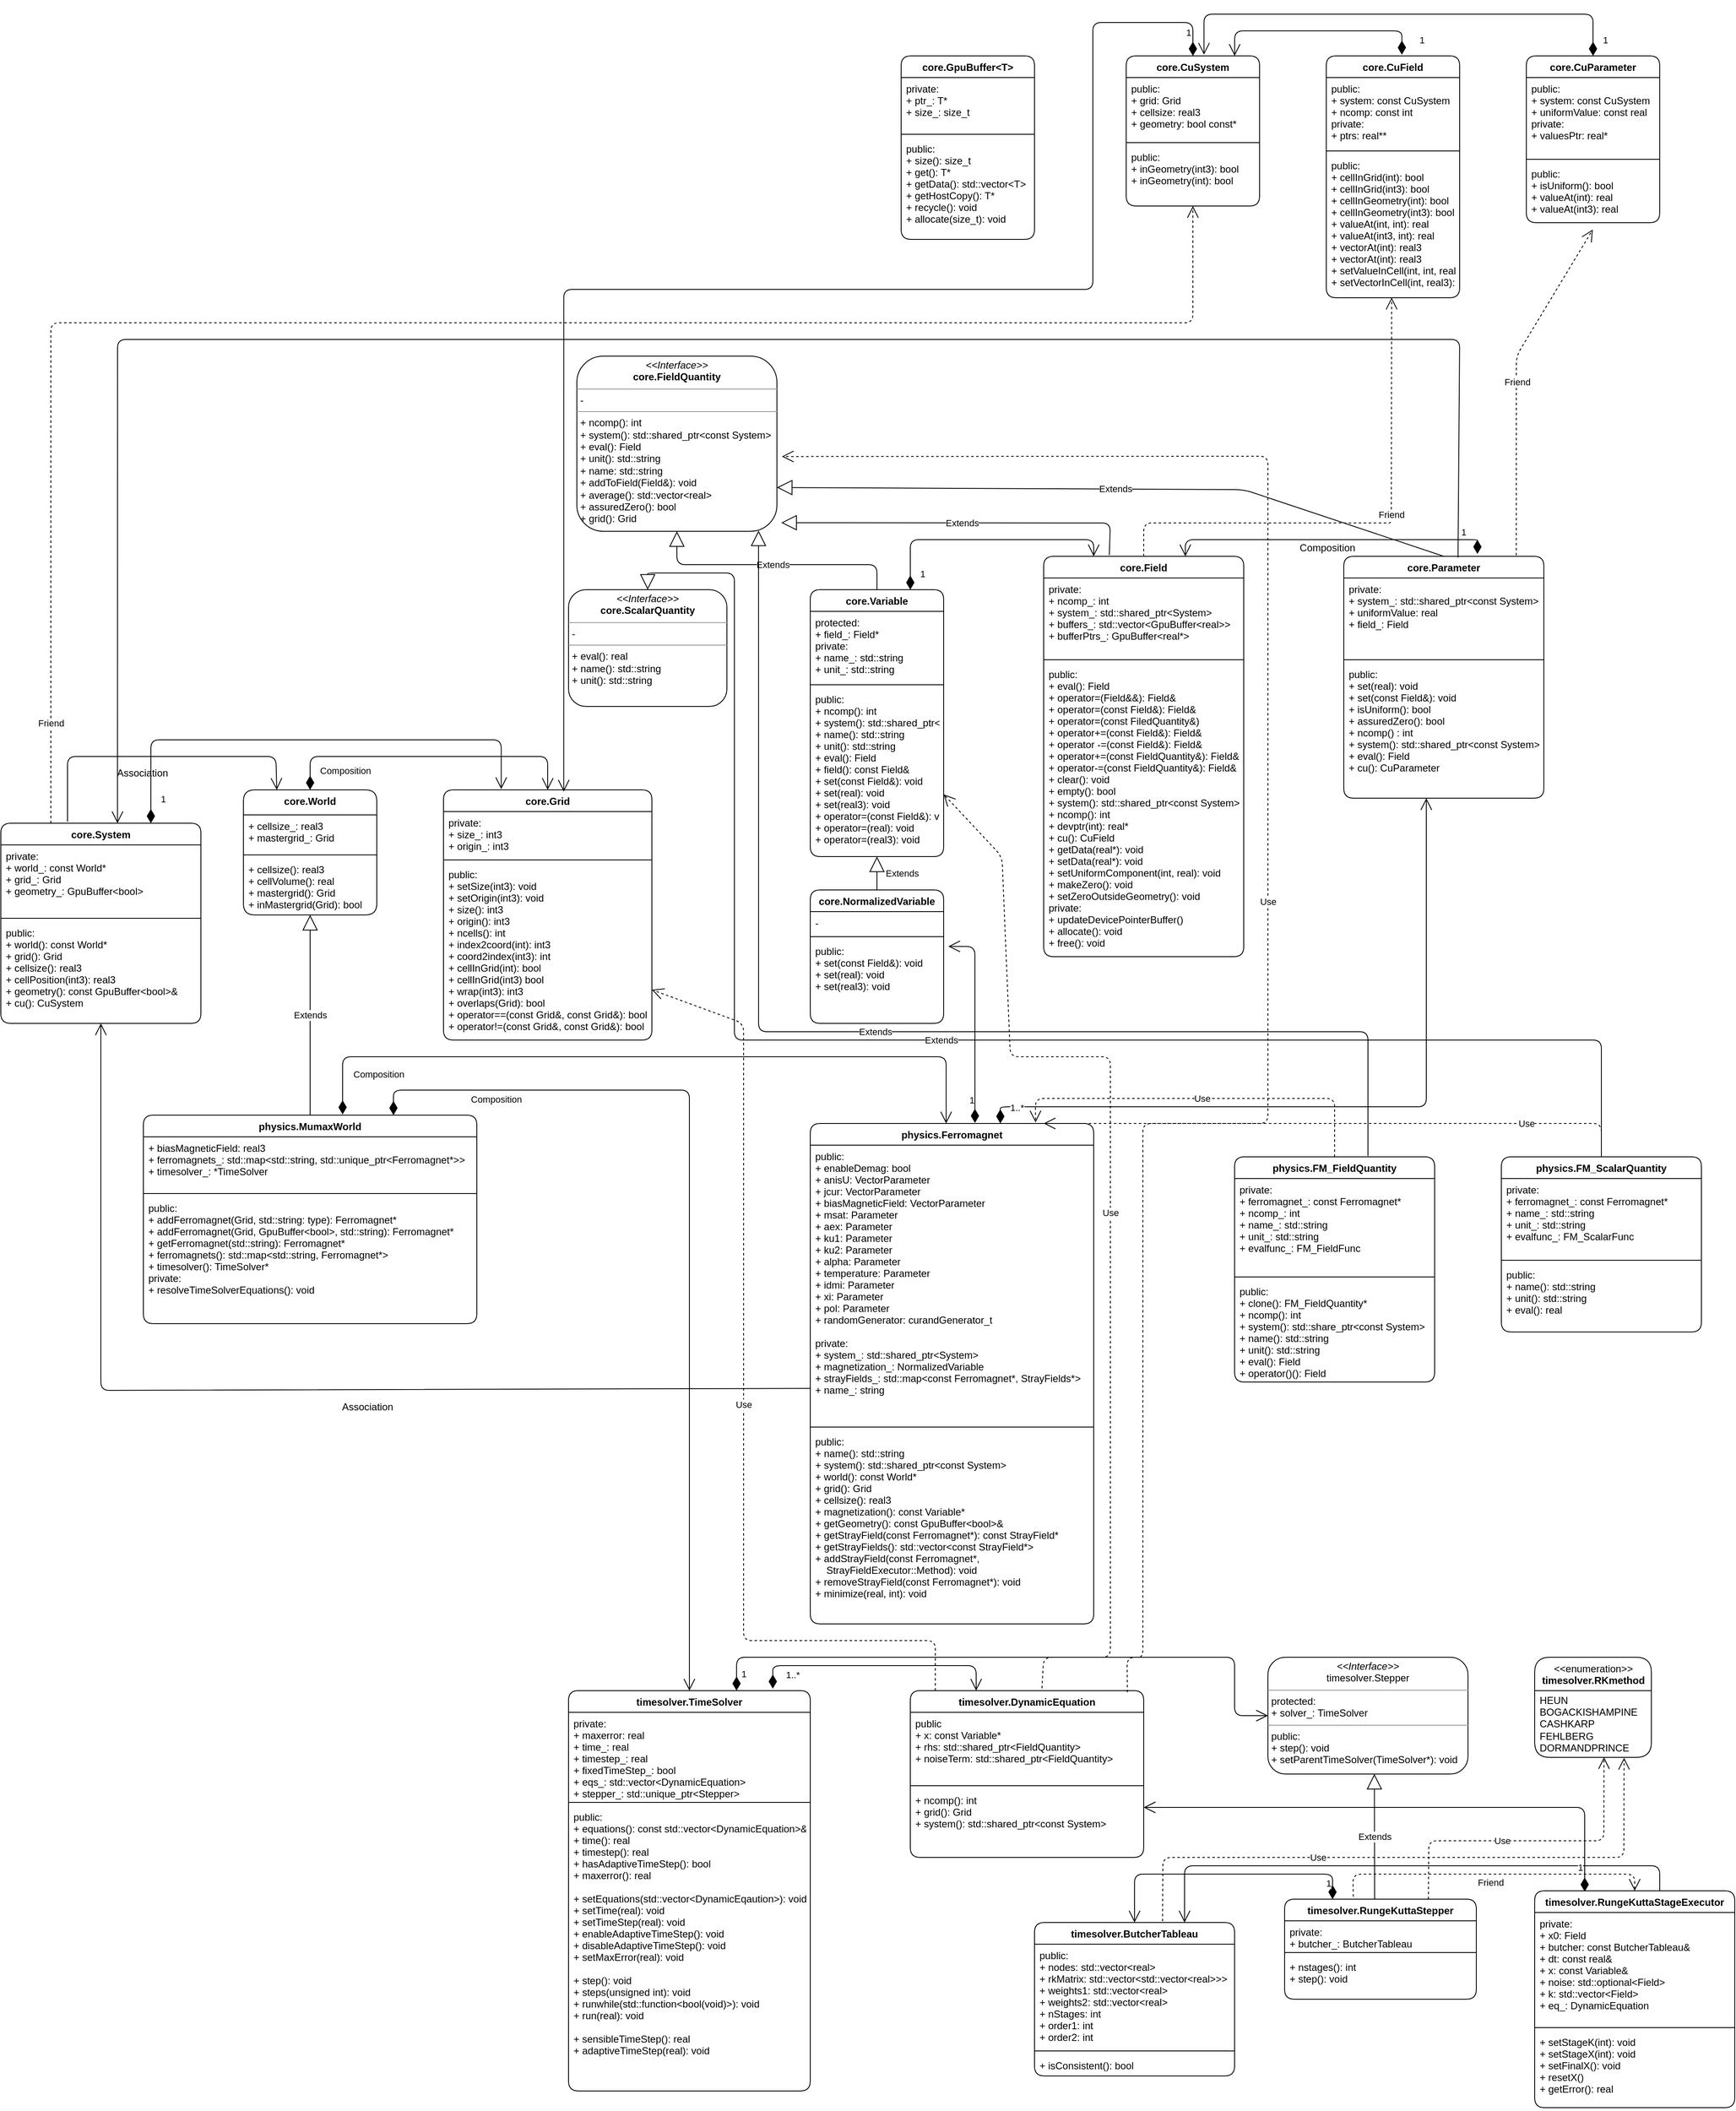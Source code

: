 <mxfile version="13.10.0" type="embed">
    <diagram id="3Fg5za8XqQxQwpxaVsY4" name="Mumax C++">
        <mxGraphModel dx="1136" dy="4062" grid="1" gridSize="10" guides="1" tooltips="1" connect="1" arrows="1" fold="1" page="1" pageScale="1" pageWidth="4681" pageHeight="3300" math="0" shadow="0">
            <root>
                <mxCell id="0"/>
                <mxCell id="1" parent="0"/>
                <mxCell id="2" value="core.World" style="swimlane;fontStyle=1;align=center;verticalAlign=top;childLayout=stackLayout;horizontal=1;startSize=30;horizontalStack=0;resizeParent=1;resizeParentMax=0;resizeLast=0;collapsible=1;marginBottom=0;rounded=1;" parent="1" vertex="1">
                    <mxGeometry x="651" y="-1240" width="160" height="150" as="geometry"/>
                </mxCell>
                <mxCell id="3" value="+ cellsize_: real3&#10;+ mastergrid_: Grid" style="text;strokeColor=none;fillColor=none;align=left;verticalAlign=top;spacingLeft=4;spacingRight=4;overflow=hidden;rotatable=0;points=[[0,0.5],[1,0.5]];portConstraint=eastwest;rounded=1;" parent="2" vertex="1">
                    <mxGeometry y="30" width="160" height="44" as="geometry"/>
                </mxCell>
                <mxCell id="4" value="" style="line;strokeWidth=1;fillColor=none;align=left;verticalAlign=middle;spacingTop=-1;spacingLeft=3;spacingRight=3;rotatable=0;labelPosition=right;points=[];portConstraint=eastwest;rounded=1;" parent="2" vertex="1">
                    <mxGeometry y="74" width="160" height="8" as="geometry"/>
                </mxCell>
                <mxCell id="5" value="+ cellsize(): real3&#10;+ cellVolume(): real&#10;+ mastergrid(): Grid&#10;+ inMastergrid(Grid): bool" style="text;strokeColor=none;fillColor=none;align=left;verticalAlign=top;spacingLeft=4;spacingRight=4;overflow=hidden;rotatable=0;points=[[0,0.5],[1,0.5]];portConstraint=eastwest;rounded=1;" parent="2" vertex="1">
                    <mxGeometry y="82" width="160" height="68" as="geometry"/>
                </mxCell>
                <mxCell id="11" value="physics.MumaxWorld" style="swimlane;fontStyle=1;align=center;verticalAlign=top;childLayout=stackLayout;horizontal=1;startSize=26;horizontalStack=0;resizeParent=1;resizeParentMax=0;resizeLast=0;collapsible=1;marginBottom=0;rounded=1;" parent="1" vertex="1">
                    <mxGeometry x="531" y="-850" width="400" height="250" as="geometry"/>
                </mxCell>
                <mxCell id="12" value="+ biasMagneticField: real3&#10;+ ferromagnets_: std::map&lt;std::string, std::unique_ptr&lt;Ferromagnet*&gt;&gt;&#10;+ timesolver_: *TimeSolver" style="text;strokeColor=none;fillColor=none;align=left;verticalAlign=top;spacingLeft=4;spacingRight=4;overflow=hidden;rotatable=0;points=[[0,0.5],[1,0.5]];portConstraint=eastwest;rounded=1;" parent="11" vertex="1">
                    <mxGeometry y="26" width="400" height="64" as="geometry"/>
                </mxCell>
                <mxCell id="13" value="" style="line;strokeWidth=1;fillColor=none;align=left;verticalAlign=middle;spacingTop=-1;spacingLeft=3;spacingRight=3;rotatable=0;labelPosition=right;points=[];portConstraint=eastwest;rounded=1;" parent="11" vertex="1">
                    <mxGeometry y="90" width="400" height="8" as="geometry"/>
                </mxCell>
                <mxCell id="14" value="public:&#10;+ addFerromagnet(Grid, std::string: type): Ferromagnet*&#10;+ addFerromagnet(Grid, GpuBuffer&lt;bool&gt;, std::string): Ferromagnet*&#10;+ getFerromagnet(std::string): Ferromagnet*&#10;+ ferromagnets(): std::map&lt;std::string, Ferromagnet*&gt;&#10;+ timesolver(): TimeSolver*&#10;private:&#10;+ resolveTimeSolverEquations(): void&#10;" style="text;strokeColor=none;fillColor=none;align=left;verticalAlign=top;spacingLeft=4;spacingRight=4;overflow=hidden;rotatable=0;points=[[0,0.5],[1,0.5]];portConstraint=eastwest;rounded=1;" parent="11" vertex="1">
                    <mxGeometry y="98" width="400" height="152" as="geometry"/>
                </mxCell>
                <mxCell id="16" value="timesolver.TimeSolver" style="swimlane;fontStyle=1;align=center;verticalAlign=top;childLayout=stackLayout;horizontal=1;startSize=26;horizontalStack=0;resizeParent=1;resizeParentMax=0;resizeLast=0;collapsible=1;marginBottom=0;rounded=1;" parent="1" vertex="1">
                    <mxGeometry x="1041" y="-160" width="290" height="480" as="geometry"/>
                </mxCell>
                <mxCell id="17" value="private:&#10;+ maxerror: real&#10;+ time_: real&#10;+ timestep_: real&#10;+ fixedTimeStep_: bool&#10;+ eqs_: std::vector&lt;DynamicEquation&gt;&#10;+ stepper_: std::unique_ptr&lt;Stepper&gt;&#10;" style="text;strokeColor=none;fillColor=none;align=left;verticalAlign=top;spacingLeft=4;spacingRight=4;overflow=hidden;rotatable=0;points=[[0,0.5],[1,0.5]];portConstraint=eastwest;rounded=1;" parent="16" vertex="1">
                    <mxGeometry y="26" width="290" height="104" as="geometry"/>
                </mxCell>
                <mxCell id="18" value="" style="line;strokeWidth=1;fillColor=none;align=left;verticalAlign=middle;spacingTop=-1;spacingLeft=3;spacingRight=3;rotatable=0;labelPosition=right;points=[];portConstraint=eastwest;rounded=1;" parent="16" vertex="1">
                    <mxGeometry y="130" width="290" height="8" as="geometry"/>
                </mxCell>
                <mxCell id="19" value="public:&#10;+ equations(): const std::vector&lt;DynamicEquation&gt;&amp;&#10;+ time(): real&#10;+ timestep(): real&#10;+ hasAdaptiveTimeStep(): bool&#10;+ maxerror(): real&#10;&#10;+ setEquations(std::vector&lt;DynamicEqaution&gt;): void&#10;+ setTime(real): void&#10;+ setTimeStep(real): void&#10;+ enableAdaptiveTimeStep(): void&#10;+ disableAdaptiveTimeStep(): void&#10;+ setMaxError(real): void&#10;&#10;+ step(): void&#10;+ steps(unsigned int): void&#10;+ runwhile(std::function&lt;bool(void)&gt;): void&#10;+ run(real): void&#10;&#10;+ sensibleTimeStep(): real&#10;+ adaptiveTimeStep(real): void&#10;" style="text;strokeColor=none;fillColor=none;align=left;verticalAlign=top;spacingLeft=4;spacingRight=4;overflow=hidden;rotatable=0;points=[[0,0.5],[1,0.5]];portConstraint=eastwest;rounded=1;" parent="16" vertex="1">
                    <mxGeometry y="138" width="290" height="342" as="geometry"/>
                </mxCell>
                <mxCell id="20" value="Composition" style="endArrow=open;html=1;endSize=12;startArrow=diamondThin;startSize=14;startFill=1;edgeStyle=orthogonalEdgeStyle;align=left;verticalAlign=bottom;entryX=0.5;entryY=0;entryDx=0;entryDy=0;exitX=0.75;exitY=0;exitDx=0;exitDy=0;" parent="1" source="11" target="16" edge="1">
                    <mxGeometry x="-0.782" y="-20" relative="1" as="geometry">
                        <mxPoint x="811" y="-880" as="sourcePoint"/>
                        <mxPoint x="1071" y="-760.5" as="targetPoint"/>
                        <Array as="points">
                            <mxPoint x="831" y="-880"/>
                            <mxPoint x="1186" y="-880"/>
                        </Array>
                        <mxPoint as="offset"/>
                    </mxGeometry>
                </mxCell>
                <mxCell id="21" value="physics.Ferromagnet" style="swimlane;fontStyle=1;align=center;verticalAlign=top;childLayout=stackLayout;horizontal=1;startSize=26;horizontalStack=0;resizeParent=1;resizeParentMax=0;resizeLast=0;collapsible=1;marginBottom=0;rounded=1;" parent="1" vertex="1">
                    <mxGeometry x="1331" y="-840" width="340" height="600" as="geometry"/>
                </mxCell>
                <mxCell id="22" value="public:&#10;+ enableDemag: bool&#10;+ anisU: VectorParameter&#10;+ jcur: VectorParameter&#10;+ biasMagneticField: VectorParameter&#10;+ msat: Parameter&#10;+ aex: Parameter&#10;+ ku1: Parameter&#10;+ ku2: Parameter&#10;+ alpha: Parameter&#10;+ temperature: Parameter&#10;+ idmi: Parameter&#10;+ xi: Parameter&#10;+ pol: Parameter&#10;+ randomGenerator: curandGenerator_t&#10;&#10;private:&#10;+ system_: std::shared_ptr&lt;System&gt;&#10;+ magnetization_: NormalizedVariable&#10;+ strayFields_: std::map&lt;const Ferromagnet*, StrayFields*&gt;&#10;+ name_: string&#10;&#10;" style="text;strokeColor=none;fillColor=none;align=left;verticalAlign=top;spacingLeft=4;spacingRight=4;overflow=hidden;rotatable=0;points=[[0,0.5],[1,0.5]];portConstraint=eastwest;rounded=1;" parent="21" vertex="1">
                    <mxGeometry y="26" width="340" height="334" as="geometry"/>
                </mxCell>
                <mxCell id="75" value="Use" style="endArrow=open;endSize=12;dashed=1;html=1;" parent="21" target="29" edge="1">
                    <mxGeometry width="160" relative="1" as="geometry">
                        <mxPoint x="150" y="680" as="sourcePoint"/>
                        <mxPoint x="150" y="-100" as="targetPoint"/>
                        <Array as="points">
                            <mxPoint x="150" y="620"/>
                            <mxPoint x="-80" y="620"/>
                            <mxPoint x="-80" y="-120"/>
                        </Array>
                    </mxGeometry>
                </mxCell>
                <mxCell id="23" value="" style="line;strokeWidth=1;fillColor=none;align=left;verticalAlign=middle;spacingTop=-1;spacingLeft=3;spacingRight=3;rotatable=0;labelPosition=right;points=[];portConstraint=eastwest;rounded=1;" parent="21" vertex="1">
                    <mxGeometry y="360" width="340" height="8" as="geometry"/>
                </mxCell>
                <mxCell id="24" value="public:&#10;+ name(): std::string&#10;+ system(): std::shared_ptr&lt;const System&gt;&#10;+ world(): const World*&#10;+ grid(): Grid&#10;+ cellsize(): real3&#10;+ magnetization(): const Variable*&#10;+ getGeometry(): const GpuBuffer&lt;bool&gt;&amp;&#10;+ getStrayField(const Ferromagnet*): const StrayField*&#10;+ getStrayFields(): std::vector&lt;const StrayField*&gt;&#10;+ addStrayField(const Ferromagnet*,&#10;    StrayFieldExecutor::Method): void&#10;+ removeStrayField(const Ferromagnet*): void&#10;+ minimize(real, int): void" style="text;strokeColor=none;fillColor=none;align=left;verticalAlign=top;spacingLeft=4;spacingRight=4;overflow=hidden;rotatable=0;points=[[0,0.5],[1,0.5]];portConstraint=eastwest;rounded=1;" parent="21" vertex="1">
                    <mxGeometry y="368" width="340" height="232" as="geometry"/>
                </mxCell>
                <mxCell id="25" value="Composition" style="endArrow=open;html=1;endSize=12;startArrow=diamondThin;startSize=14;startFill=1;edgeStyle=orthogonalEdgeStyle;align=left;verticalAlign=bottom;exitX=0.59;exitY=-0.004;exitDx=0;exitDy=0;exitPerimeter=0;" parent="1" edge="1">
                    <mxGeometry x="-0.91" y="-11" relative="1" as="geometry">
                        <mxPoint x="770" y="-850.84" as="sourcePoint"/>
                        <mxPoint x="1494" y="-840" as="targetPoint"/>
                        <Array as="points">
                            <mxPoint x="770" y="-920"/>
                            <mxPoint x="1494" y="-920"/>
                        </Array>
                        <mxPoint as="offset"/>
                    </mxGeometry>
                </mxCell>
                <mxCell id="26" value="core.Grid" style="swimlane;fontStyle=1;align=center;verticalAlign=top;childLayout=stackLayout;horizontal=1;startSize=26;horizontalStack=0;resizeParent=1;resizeParentMax=0;resizeLast=0;collapsible=1;marginBottom=0;rounded=1;" parent="1" vertex="1">
                    <mxGeometry x="891" y="-1240" width="250" height="300" as="geometry"/>
                </mxCell>
                <mxCell id="27" value="private:&#10;+ size_: int3&#10;+ origin_: int3" style="text;strokeColor=none;fillColor=none;align=left;verticalAlign=top;spacingLeft=4;spacingRight=4;overflow=hidden;rotatable=0;points=[[0,0.5],[1,0.5]];portConstraint=eastwest;rounded=1;" parent="26" vertex="1">
                    <mxGeometry y="26" width="250" height="54" as="geometry"/>
                </mxCell>
                <mxCell id="28" value="" style="line;strokeWidth=1;fillColor=none;align=left;verticalAlign=middle;spacingTop=-1;spacingLeft=3;spacingRight=3;rotatable=0;labelPosition=right;points=[];portConstraint=eastwest;rounded=1;" parent="26" vertex="1">
                    <mxGeometry y="80" width="250" height="8" as="geometry"/>
                </mxCell>
                <mxCell id="29" value="public:&#10;+ setSize(int3): void&#10;+ setOrigin(int3): void&#10;+ size(): int3&#10;+ origin(): int3&#10;+ ncells(): int&#10;+ index2coord(int): int3&#10;+ coord2index(int3): int&#10;+ cellInGrid(int): bool&#10;+ cellInGrid(int3) bool&#10;+ wrap(int3): int3&#10;+ overlaps(Grid): bool&#10;+ operator==(const Grid&amp;, const Grid&amp;): bool&#10;+ operator!=(const Grid&amp;, const Grid&amp;): bool&#10;" style="text;strokeColor=none;fillColor=none;align=left;verticalAlign=top;spacingLeft=4;spacingRight=4;overflow=hidden;rotatable=0;points=[[0,0.5],[1,0.5]];portConstraint=eastwest;rounded=1;" parent="26" vertex="1">
                    <mxGeometry y="88" width="250" height="212" as="geometry"/>
                </mxCell>
                <mxCell id="30" value="Composition" style="endArrow=open;html=1;endSize=12;startArrow=diamondThin;startSize=14;startFill=1;edgeStyle=orthogonalEdgeStyle;align=left;verticalAlign=bottom;exitX=0.5;exitY=0;exitDx=0;exitDy=0;entryX=0.5;entryY=0;entryDx=0;entryDy=0;" parent="1" source="2" target="26" edge="1">
                    <mxGeometry x="-0.921" y="-10" relative="1" as="geometry">
                        <mxPoint x="731" y="-1280" as="sourcePoint"/>
                        <mxPoint x="891" y="-1280" as="targetPoint"/>
                        <Array as="points">
                            <mxPoint x="731" y="-1280"/>
                            <mxPoint x="1016" y="-1280"/>
                        </Array>
                        <mxPoint as="offset"/>
                    </mxGeometry>
                </mxCell>
                <mxCell id="31" value="timesolver.DynamicEquation&#10;" style="swimlane;fontStyle=1;align=center;verticalAlign=top;childLayout=stackLayout;horizontal=1;startSize=26;horizontalStack=0;resizeParent=1;resizeParentMax=0;resizeLast=0;collapsible=1;marginBottom=0;rounded=1;" parent="1" vertex="1">
                    <mxGeometry x="1451" y="-160" width="280" height="200" as="geometry"/>
                </mxCell>
                <mxCell id="32" value="public&#10;+ x: const Variable*&#10;+ rhs: std::shared_ptr&lt;FieldQuantity&gt;&#10;+ noiseTerm: std::shared_ptr&lt;FieldQuantity&gt;" style="text;strokeColor=none;fillColor=none;align=left;verticalAlign=top;spacingLeft=4;spacingRight=4;overflow=hidden;rotatable=0;points=[[0,0.5],[1,0.5]];portConstraint=eastwest;rounded=1;" parent="31" vertex="1">
                    <mxGeometry y="26" width="280" height="84" as="geometry"/>
                </mxCell>
                <mxCell id="33" value="" style="line;strokeWidth=1;fillColor=none;align=left;verticalAlign=middle;spacingTop=-1;spacingLeft=3;spacingRight=3;rotatable=0;labelPosition=right;points=[];portConstraint=eastwest;rounded=1;" parent="31" vertex="1">
                    <mxGeometry y="110" width="280" height="8" as="geometry"/>
                </mxCell>
                <mxCell id="34" value="+ ncomp(): int&#10;+ grid(): Grid&#10;+ system(): std::shared_ptr&lt;const System&gt;" style="text;strokeColor=none;fillColor=none;align=left;verticalAlign=top;spacingLeft=4;spacingRight=4;overflow=hidden;rotatable=0;points=[[0,0.5],[1,0.5]];portConstraint=eastwest;rounded=1;" parent="31" vertex="1">
                    <mxGeometry y="118" width="280" height="82" as="geometry"/>
                </mxCell>
                <mxCell id="36" value="&lt;br&gt;" style="endArrow=open;html=1;endSize=12;startArrow=diamondThin;startSize=14;startFill=1;edgeStyle=orthogonalEdgeStyle;align=left;verticalAlign=bottom;exitX=0.695;exitY=0;exitDx=0;exitDy=0;exitPerimeter=0;" parent="1" source="16" target="130" edge="1">
                    <mxGeometry x="-0.899" y="-18" relative="1" as="geometry">
                        <mxPoint x="1243" y="-170" as="sourcePoint"/>
                        <mxPoint x="1611" y="-200" as="targetPoint"/>
                        <Array as="points">
                            <mxPoint x="1243" y="-200"/>
                            <mxPoint x="1840" y="-200"/>
                            <mxPoint x="1840" y="-130"/>
                        </Array>
                        <mxPoint as="offset"/>
                    </mxGeometry>
                </mxCell>
                <mxCell id="142" value="1" style="edgeLabel;html=1;align=center;verticalAlign=middle;resizable=0;points=[];" parent="36" vertex="1" connectable="0">
                    <mxGeometry x="0.603" y="-6" relative="1" as="geometry">
                        <mxPoint x="-551.19" y="14" as="offset"/>
                    </mxGeometry>
                </mxCell>
                <mxCell id="38" value="core.Variable" style="swimlane;fontStyle=1;align=center;verticalAlign=top;childLayout=stackLayout;horizontal=1;startSize=26;horizontalStack=0;resizeParent=1;resizeParentMax=0;resizeLast=0;collapsible=1;marginBottom=0;rounded=1;" parent="1" vertex="1">
                    <mxGeometry x="1331" y="-1480" width="160" height="320" as="geometry"/>
                </mxCell>
                <mxCell id="39" value="protected:&#10;+ field_: Field*&#10;private:&#10;+ name_: std::string&#10;+ unit_: std::string" style="text;strokeColor=none;fillColor=none;align=left;verticalAlign=top;spacingLeft=4;spacingRight=4;overflow=hidden;rotatable=0;points=[[0,0.5],[1,0.5]];portConstraint=eastwest;rounded=1;" parent="38" vertex="1">
                    <mxGeometry y="26" width="160" height="84" as="geometry"/>
                </mxCell>
                <mxCell id="40" value="" style="line;strokeWidth=1;fillColor=none;align=left;verticalAlign=middle;spacingTop=-1;spacingLeft=3;spacingRight=3;rotatable=0;labelPosition=right;points=[];portConstraint=eastwest;rounded=1;" parent="38" vertex="1">
                    <mxGeometry y="110" width="160" height="8" as="geometry"/>
                </mxCell>
                <mxCell id="41" value="public:&#10;+ ncomp(): int&#10;+ system(): std::shared_ptr&lt;const System&gt;&#10;+ name(): std::string&#10;+ unit(): std::string&#10;+ eval(): Field&#10;+ field(): const Field&amp;&#10;+ set(const Field&amp;): void&#10;+ set(real): void&#10;+ set(real3): void&#10;+ operator=(const Field&amp;): void&#10;+ operator=(real): void&#10;+ operator=(real3): void" style="text;strokeColor=none;fillColor=none;align=left;verticalAlign=top;spacingLeft=4;spacingRight=4;overflow=hidden;rotatable=0;points=[[0,0.5],[1,0.5]];portConstraint=eastwest;rounded=1;" parent="38" vertex="1">
                    <mxGeometry y="118" width="160" height="202" as="geometry"/>
                </mxCell>
                <mxCell id="42" value="core.NormalizedVariable" style="swimlane;fontStyle=1;align=center;verticalAlign=top;childLayout=stackLayout;horizontal=1;startSize=26;horizontalStack=0;resizeParent=1;resizeParentMax=0;resizeLast=0;collapsible=1;marginBottom=0;rounded=1;" parent="1" vertex="1">
                    <mxGeometry x="1331" y="-1120" width="160" height="160" as="geometry"/>
                </mxCell>
                <mxCell id="43" value="-" style="text;strokeColor=none;fillColor=none;align=left;verticalAlign=top;spacingLeft=4;spacingRight=4;overflow=hidden;rotatable=0;points=[[0,0.5],[1,0.5]];portConstraint=eastwest;rounded=1;" parent="42" vertex="1">
                    <mxGeometry y="26" width="160" height="26" as="geometry"/>
                </mxCell>
                <mxCell id="44" value="" style="line;strokeWidth=1;fillColor=none;align=left;verticalAlign=middle;spacingTop=-1;spacingLeft=3;spacingRight=3;rotatable=0;labelPosition=right;points=[];portConstraint=eastwest;rounded=1;" parent="42" vertex="1">
                    <mxGeometry y="52" width="160" height="8" as="geometry"/>
                </mxCell>
                <mxCell id="45" value="public:&#10;+ set(const Field&amp;): void&#10;+ set(real): void&#10;+ set(real3): void" style="text;strokeColor=none;fillColor=none;align=left;verticalAlign=top;spacingLeft=4;spacingRight=4;overflow=hidden;rotatable=0;points=[[0,0.5],[1,0.5]];portConstraint=eastwest;rounded=1;" parent="42" vertex="1">
                    <mxGeometry y="60" width="160" height="100" as="geometry"/>
                </mxCell>
                <mxCell id="49" value="&lt;p style=&quot;margin: 0px ; margin-top: 4px ; text-align: center&quot;&gt;&lt;i&gt;&amp;lt;&amp;lt;Interface&amp;gt;&amp;gt;&lt;/i&gt;&lt;br&gt;&lt;b&gt;core.FieldQuantity&lt;/b&gt;&lt;/p&gt;&lt;hr size=&quot;1&quot;&gt;&lt;p style=&quot;margin: 0px ; margin-left: 4px&quot;&gt;-&lt;/p&gt;&lt;hr size=&quot;1&quot;&gt;&lt;p style=&quot;margin: 0px ; margin-left: 4px&quot;&gt;+ ncomp(): int&lt;br&gt;+ system(): std::shared_ptr&amp;lt;const System&amp;gt;&lt;/p&gt;&lt;p style=&quot;margin: 0px ; margin-left: 4px&quot;&gt;+ eval(): Field&lt;/p&gt;&lt;p style=&quot;margin: 0px ; margin-left: 4px&quot;&gt;+ unit(): std::string&lt;/p&gt;&lt;p style=&quot;margin: 0px ; margin-left: 4px&quot;&gt;+ name: std::string&lt;/p&gt;&lt;p style=&quot;margin: 0px ; margin-left: 4px&quot;&gt;+ addToField(Field&amp;amp;): void&lt;/p&gt;&lt;p style=&quot;margin: 0px ; margin-left: 4px&quot;&gt;+ average(): std::vector&amp;lt;real&amp;gt;&lt;/p&gt;&lt;p style=&quot;margin: 0px ; margin-left: 4px&quot;&gt;+ assuredZero(): bool&lt;/p&gt;&lt;p style=&quot;margin: 0px ; margin-left: 4px&quot;&gt;+ grid(): Grid&lt;/p&gt;" style="verticalAlign=top;align=left;overflow=fill;fontSize=12;fontFamily=Helvetica;html=1;rounded=1;" parent="1" vertex="1">
                    <mxGeometry x="1051" y="-1760" width="240" height="210" as="geometry"/>
                </mxCell>
                <mxCell id="58" value="core.Field" style="swimlane;fontStyle=1;align=center;verticalAlign=top;childLayout=stackLayout;horizontal=1;startSize=26;horizontalStack=0;resizeParent=1;resizeParentMax=0;resizeLast=0;collapsible=1;marginBottom=0;rounded=1;" parent="1" vertex="1">
                    <mxGeometry x="1611" y="-1520" width="240" height="480" as="geometry"/>
                </mxCell>
                <mxCell id="59" value="private:&#10;+ ncomp_: int&#10;+ system_: std::shared_ptr&lt;System&gt;&#10;+ buffers_: std::vector&lt;GpuBuffer&lt;real&gt;&gt;&#10;+ bufferPtrs_: GpuBuffer&lt;real*&gt;" style="text;strokeColor=none;fillColor=none;align=left;verticalAlign=top;spacingLeft=4;spacingRight=4;overflow=hidden;rotatable=0;points=[[0,0.5],[1,0.5]];portConstraint=eastwest;rounded=1;" parent="58" vertex="1">
                    <mxGeometry y="26" width="240" height="94" as="geometry"/>
                </mxCell>
                <mxCell id="60" value="" style="line;strokeWidth=1;fillColor=none;align=left;verticalAlign=middle;spacingTop=-1;spacingLeft=3;spacingRight=3;rotatable=0;labelPosition=right;points=[];portConstraint=eastwest;rounded=1;" parent="58" vertex="1">
                    <mxGeometry y="120" width="240" height="8" as="geometry"/>
                </mxCell>
                <mxCell id="61" value="public:&#10;+ eval(): Field&#10;+ operator=(Field&amp;&amp;): Field&amp;&#10;+ operator=(const Field&amp;): Field&amp;&#10;+ operator=(const FiledQuantity&amp;)&#10;+ operator+=(const Field&amp;): Field&amp;&#10;+ operator -=(const Field&amp;): Field&amp;&#10;+ operator+=(const FieldQuantity&amp;): Field&amp;&#10;+ operator-=(const FieldQuantity&amp;): Field&amp;&#10;+ clear(): void&#10;+ empty(): bool&#10;+ system(): std::shared_ptr&lt;const System&gt;&#10;+ ncomp(): int&#10;+ devptr(int): real*&#10;+ cu(): CuField&#10;+ getData(real*): void&#10;+ setData(real*): void&#10;+ setUniformComponent(int, real): void&#10;+ makeZero(): void&#10;+ setZeroOutsideGeometry(): void&#10;private:&#10;+ updateDevicePointerBuffer()&#10;+ allocate(): void&#10;+ free(): void" style="text;strokeColor=none;fillColor=none;align=left;verticalAlign=top;spacingLeft=4;spacingRight=4;overflow=hidden;rotatable=0;points=[[0,0.5],[1,0.5]];portConstraint=eastwest;rounded=1;" parent="58" vertex="1">
                    <mxGeometry y="128" width="240" height="352" as="geometry"/>
                </mxCell>
                <mxCell id="62" value="Extends" style="endArrow=block;endSize=16;endFill=0;html=1;exitX=0.5;exitY=0;exitDx=0;exitDy=0;" parent="1" source="38" target="49" edge="1">
                    <mxGeometry width="160" relative="1" as="geometry">
                        <mxPoint x="1301" y="-1520" as="sourcePoint"/>
                        <mxPoint x="1341" y="-1530" as="targetPoint"/>
                        <Array as="points">
                            <mxPoint x="1411" y="-1510"/>
                            <mxPoint x="1171" y="-1510"/>
                        </Array>
                    </mxGeometry>
                </mxCell>
                <mxCell id="63" value="Extends" style="endArrow=block;endSize=16;endFill=0;html=1;exitX=0.5;exitY=0;exitDx=0;exitDy=0;" parent="1" source="42" target="41" edge="1">
                    <mxGeometry y="-30" width="160" relative="1" as="geometry">
                        <mxPoint x="1341" y="-1150" as="sourcePoint"/>
                        <mxPoint x="1501" y="-1150" as="targetPoint"/>
                        <mxPoint as="offset"/>
                    </mxGeometry>
                </mxCell>
                <mxCell id="64" value="Extends" style="endArrow=block;endSize=16;endFill=0;html=1;" parent="1" source="11" target="5" edge="1">
                    <mxGeometry width="160" relative="1" as="geometry">
                        <mxPoint x="731" y="-853" as="sourcePoint"/>
                        <mxPoint x="841" y="-930" as="targetPoint"/>
                        <Array as="points">
                            <mxPoint x="731" y="-1060"/>
                        </Array>
                    </mxGeometry>
                </mxCell>
                <mxCell id="66" value="Friend" style="endArrow=open;endSize=12;dashed=1;html=1;exitX=0.5;exitY=0;exitDx=0;exitDy=0;entryX=0.49;entryY=0.999;entryDx=0;entryDy=0;entryPerimeter=0;" parent="1" source="58" target="160" edge="1">
                    <mxGeometry x="0.143" width="160" relative="1" as="geometry">
                        <mxPoint x="1731" y="-1560" as="sourcePoint"/>
                        <mxPoint x="2030.885" y="-1810" as="targetPoint"/>
                        <Array as="points">
                            <mxPoint x="1731" y="-1560"/>
                            <mxPoint x="2020" y="-1560"/>
                            <mxPoint x="2028" y="-1560"/>
                        </Array>
                        <mxPoint as="offset"/>
                    </mxGeometry>
                </mxCell>
                <mxCell id="68" value="Extends" style="endArrow=block;endSize=16;endFill=0;html=1;exitX=0.328;exitY=-0.003;exitDx=0;exitDy=0;exitPerimeter=0;entryX=1.022;entryY=0.951;entryDx=0;entryDy=0;entryPerimeter=0;" parent="1" source="58" target="49" edge="1">
                    <mxGeometry width="160" relative="1" as="geometry">
                        <mxPoint x="1721" y="-1560" as="sourcePoint"/>
                        <mxPoint x="1411" y="-1560" as="targetPoint"/>
                        <Array as="points">
                            <mxPoint x="1691" y="-1560"/>
                        </Array>
                    </mxGeometry>
                </mxCell>
                <mxCell id="71" value="Use" style="endArrow=open;endSize=12;dashed=1;html=1;exitX=0.564;exitY=-0.014;exitDx=0;exitDy=0;exitPerimeter=0;" parent="1" source="31" target="38" edge="1">
                    <mxGeometry width="160" relative="1" as="geometry">
                        <mxPoint x="1571" y="-750" as="sourcePoint"/>
                        <mxPoint x="1891" y="-1630" as="targetPoint"/>
                        <Array as="points">
                            <mxPoint x="1611" y="-200"/>
                            <mxPoint x="1691" y="-200"/>
                            <mxPoint x="1691" y="-920"/>
                            <mxPoint x="1571" y="-920"/>
                            <mxPoint x="1561" y="-1160"/>
                        </Array>
                    </mxGeometry>
                </mxCell>
                <mxCell id="72" value="Use" style="endArrow=open;endSize=12;dashed=1;html=1;exitX=0.93;exitY=0.01;exitDx=0;exitDy=0;exitPerimeter=0;entryX=1.025;entryY=0.573;entryDx=0;entryDy=0;entryPerimeter=0;" parent="1" source="31" target="49" edge="1">
                    <mxGeometry width="160" relative="1" as="geometry">
                        <mxPoint x="1721" y="-200" as="sourcePoint"/>
                        <mxPoint x="1912.6" y="-1750" as="targetPoint"/>
                        <Array as="points">
                            <mxPoint x="1711" y="-200"/>
                            <mxPoint x="1730" y="-200"/>
                            <mxPoint x="1730" y="-840"/>
                            <mxPoint x="1880" y="-840"/>
                            <mxPoint x="1880" y="-1640"/>
                        </Array>
                    </mxGeometry>
                </mxCell>
                <mxCell id="78" value="core.Parameter" style="swimlane;fontStyle=1;align=center;verticalAlign=top;childLayout=stackLayout;horizontal=1;startSize=26;horizontalStack=0;resizeParent=1;resizeParentMax=0;resizeLast=0;collapsible=1;marginBottom=0;rounded=1;" parent="1" vertex="1">
                    <mxGeometry x="1971" y="-1520" width="240" height="290" as="geometry"/>
                </mxCell>
                <mxCell id="79" value="private:&#10;+ system_: std::shared_ptr&lt;const System&gt;&#10;+ uniformValue: real&#10;+ field_: Field" style="text;strokeColor=none;fillColor=none;align=left;verticalAlign=top;spacingLeft=4;spacingRight=4;overflow=hidden;rotatable=0;points=[[0,0.5],[1,0.5]];portConstraint=eastwest;rounded=1;" parent="78" vertex="1">
                    <mxGeometry y="26" width="240" height="94" as="geometry"/>
                </mxCell>
                <mxCell id="80" value="" style="line;strokeWidth=1;fillColor=none;align=left;verticalAlign=middle;spacingTop=-1;spacingLeft=3;spacingRight=3;rotatable=0;labelPosition=right;points=[];portConstraint=eastwest;rounded=1;" parent="78" vertex="1">
                    <mxGeometry y="120" width="240" height="8" as="geometry"/>
                </mxCell>
                <mxCell id="81" value="public:&#10;+ set(real): void&#10;+ set(const Field&amp;): void&#10;+ isUniform(): bool&#10;+ assuredZero(): bool&#10;+ ncomp() : int&#10;+ system(): std::shared_ptr&lt;const System&gt;&#10;+ eval(): Field&#10;+ cu(): CuParameter" style="text;strokeColor=none;fillColor=none;align=left;verticalAlign=top;spacingLeft=4;spacingRight=4;overflow=hidden;rotatable=0;points=[[0,0.5],[1,0.5]];portConstraint=eastwest;rounded=1;" parent="78" vertex="1">
                    <mxGeometry y="128" width="240" height="162" as="geometry"/>
                </mxCell>
                <mxCell id="82" value="core.CuParameter" style="swimlane;fontStyle=1;align=center;verticalAlign=top;childLayout=stackLayout;horizontal=1;startSize=26;horizontalStack=0;resizeParent=1;resizeParentMax=0;resizeLast=0;collapsible=1;marginBottom=0;rounded=1;" parent="1" vertex="1">
                    <mxGeometry x="2190" y="-2120" width="160" height="200" as="geometry"/>
                </mxCell>
                <mxCell id="83" value="public:&#10;+ system: const CuSystem&#10;+ uniformValue: const real&#10;private:&#10;+ valuesPtr: real*" style="text;strokeColor=none;align=left;verticalAlign=top;spacingLeft=4;spacingRight=4;overflow=hidden;rotatable=0;points=[[0,0.5],[1,0.5]];portConstraint=eastwest;rounded=1;" parent="82" vertex="1">
                    <mxGeometry y="26" width="160" height="94" as="geometry"/>
                </mxCell>
                <mxCell id="84" value="" style="line;strokeWidth=1;align=left;verticalAlign=middle;spacingTop=-1;spacingLeft=3;spacingRight=3;rotatable=0;labelPosition=right;points=[];portConstraint=eastwest;rounded=1;fillColor=none;" parent="82" vertex="1">
                    <mxGeometry y="120" width="160" height="8" as="geometry"/>
                </mxCell>
                <mxCell id="85" value="public:&#10;+ isUniform(): bool&#10;+ valueAt(int): real&#10;+ valueAt(int3): real" style="text;strokeColor=none;align=left;verticalAlign=top;spacingLeft=4;spacingRight=4;overflow=hidden;rotatable=0;points=[[0,0.5],[1,0.5]];portConstraint=eastwest;rounded=1;" parent="82" vertex="1">
                    <mxGeometry y="128" width="160" height="72" as="geometry"/>
                </mxCell>
                <mxCell id="86" value="Friend" style="endArrow=open;endSize=12;dashed=1;html=1;exitX=0.862;exitY=-0.004;exitDx=0;exitDy=0;exitPerimeter=0;entryX=0.498;entryY=1.115;entryDx=0;entryDy=0;entryPerimeter=0;" parent="1" source="78" target="85" edge="1">
                    <mxGeometry x="-0.003" y="-1" width="160" relative="1" as="geometry">
                        <mxPoint x="2091" y="-1560" as="sourcePoint"/>
                        <mxPoint x="2251" y="-1560" as="targetPoint"/>
                        <Array as="points">
                            <mxPoint x="2178" y="-1760"/>
                        </Array>
                        <mxPoint as="offset"/>
                    </mxGeometry>
                </mxCell>
                <mxCell id="87" value="Extends" style="endArrow=block;endSize=16;endFill=0;html=1;exitX=0.5;exitY=0;exitDx=0;exitDy=0;entryX=1;entryY=0.75;entryDx=0;entryDy=0;" parent="1" source="78" target="49" edge="1">
                    <mxGeometry width="160" relative="1" as="geometry">
                        <mxPoint x="2031" y="-1580" as="sourcePoint"/>
                        <mxPoint x="2191" y="-1580" as="targetPoint"/>
                        <Array as="points">
                            <mxPoint x="1851" y="-1600"/>
                        </Array>
                    </mxGeometry>
                </mxCell>
                <mxCell id="88" value="1" style="endArrow=open;html=1;endSize=12;startArrow=diamondThin;startSize=14;startFill=1;edgeStyle=orthogonalEdgeStyle;align=left;verticalAlign=bottom;entryX=0.708;entryY=0;entryDx=0;entryDy=0;entryPerimeter=0;exitX=0.668;exitY=-0.01;exitDx=0;exitDy=0;exitPerimeter=0;" parent="1" source="78" target="58" edge="1">
                    <mxGeometry x="-0.805" relative="1" as="geometry">
                        <mxPoint x="2131" y="-1540" as="sourcePoint"/>
                        <mxPoint x="1771" y="-1550" as="targetPoint"/>
                        <Array as="points">
                            <mxPoint x="2131" y="-1540"/>
                            <mxPoint x="1781" y="-1540"/>
                        </Array>
                        <mxPoint as="offset"/>
                    </mxGeometry>
                </mxCell>
                <mxCell id="89" value="Composition" style="text;html=1;align=center;verticalAlign=middle;resizable=0;points=[];autosize=1;rounded=1;" parent="1" vertex="1">
                    <mxGeometry x="1911" y="-1540" width="80" height="20" as="geometry"/>
                </mxCell>
                <mxCell id="90" value="1" style="endArrow=open;html=1;endSize=12;startArrow=diamondThin;startSize=14;startFill=1;edgeStyle=orthogonalEdgeStyle;align=left;verticalAlign=bottom;exitX=0.75;exitY=0;exitDx=0;exitDy=0;" parent="1" source="38" edge="1">
                    <mxGeometry x="-0.933" y="-10" relative="1" as="geometry">
                        <mxPoint x="1511" y="-1520" as="sourcePoint"/>
                        <mxPoint x="1671" y="-1520" as="targetPoint"/>
                        <Array as="points">
                            <mxPoint x="1451" y="-1540"/>
                            <mxPoint x="1671" y="-1540"/>
                        </Array>
                        <mxPoint as="offset"/>
                    </mxGeometry>
                </mxCell>
                <mxCell id="91" value="core.System" style="swimlane;fontStyle=1;align=center;verticalAlign=top;childLayout=stackLayout;horizontal=1;startSize=26;horizontalStack=0;resizeParent=1;resizeParentMax=0;resizeLast=0;collapsible=1;marginBottom=0;rounded=1;" parent="1" vertex="1">
                    <mxGeometry x="360" y="-1200" width="240" height="240" as="geometry"/>
                </mxCell>
                <mxCell id="92" value="private:&#10;+ world_: const World*&#10;+ grid_: Grid&#10;+ geometry_: GpuBuffer&lt;bool&gt; " style="text;strokeColor=none;fillColor=none;align=left;verticalAlign=top;spacingLeft=4;spacingRight=4;overflow=hidden;rotatable=0;points=[[0,0.5],[1,0.5]];portConstraint=eastwest;rounded=1;" parent="91" vertex="1">
                    <mxGeometry y="26" width="240" height="84" as="geometry"/>
                </mxCell>
                <mxCell id="93" value="" style="line;strokeWidth=1;fillColor=none;align=left;verticalAlign=middle;spacingTop=-1;spacingLeft=3;spacingRight=3;rotatable=0;labelPosition=right;points=[];portConstraint=eastwest;rounded=1;" parent="91" vertex="1">
                    <mxGeometry y="110" width="240" height="8" as="geometry"/>
                </mxCell>
                <mxCell id="94" value="public:&#10;+ world(): const World*&#10;+ grid(): Grid&#10;+ cellsize(): real3&#10;+ cellPosition(int3): real3&#10;+ geometry(): const GpuBuffer&lt;bool&gt;&amp;&#10;+ cu(): CuSystem" style="text;strokeColor=none;fillColor=none;align=left;verticalAlign=top;spacingLeft=4;spacingRight=4;overflow=hidden;rotatable=0;points=[[0,0.5],[1,0.5]];portConstraint=eastwest;rounded=1;" parent="91" vertex="1">
                    <mxGeometry y="118" width="240" height="122" as="geometry"/>
                </mxCell>
                <mxCell id="95" value="" style="endArrow=open;endFill=1;endSize=12;html=1;entryX=0.25;entryY=0;entryDx=0;entryDy=0;" parent="1" target="2" edge="1">
                    <mxGeometry width="160" relative="1" as="geometry">
                        <mxPoint x="440" y="-1202" as="sourcePoint"/>
                        <mxPoint x="670" y="-1280" as="targetPoint"/>
                        <Array as="points">
                            <mxPoint x="440" y="-1240"/>
                            <mxPoint x="440" y="-1280"/>
                            <mxPoint x="580" y="-1280"/>
                            <mxPoint x="690" y="-1280"/>
                        </Array>
                    </mxGeometry>
                </mxCell>
                <mxCell id="98" value="Association" style="text;html=1;strokeColor=none;fillColor=none;align=center;verticalAlign=middle;whiteSpace=wrap;rounded=1;" parent="1" vertex="1">
                    <mxGeometry x="510" y="-1270" width="40" height="20" as="geometry"/>
                </mxCell>
                <mxCell id="100" value="1" style="endArrow=open;html=1;endSize=12;startArrow=diamondThin;startSize=14;startFill=1;edgeStyle=orthogonalEdgeStyle;align=left;verticalAlign=bottom;entryX=0.277;entryY=-0.003;entryDx=0;entryDy=0;entryPerimeter=0;" parent="1" target="26" edge="1">
                    <mxGeometry x="-0.929" y="-10" relative="1" as="geometry">
                        <mxPoint x="540" y="-1200" as="sourcePoint"/>
                        <mxPoint x="960" y="-1320" as="targetPoint"/>
                        <Array as="points">
                            <mxPoint x="540" y="-1200"/>
                            <mxPoint x="540" y="-1300"/>
                            <mxPoint x="960" y="-1300"/>
                        </Array>
                        <mxPoint as="offset"/>
                    </mxGeometry>
                </mxCell>
                <mxCell id="101" value="" style="endArrow=open;endFill=1;endSize=12;html=1;exitX=0.571;exitY=0.005;exitDx=0;exitDy=0;exitPerimeter=0;entryX=0.583;entryY=0;entryDx=0;entryDy=0;entryPerimeter=0;" parent="1" source="78" target="91" edge="1">
                    <mxGeometry width="160" relative="1" as="geometry">
                        <mxPoint x="2100" y="-1570" as="sourcePoint"/>
                        <mxPoint x="500" y="-1780" as="targetPoint"/>
                        <Array as="points">
                            <mxPoint x="2110" y="-1780"/>
                            <mxPoint x="500" y="-1780"/>
                        </Array>
                    </mxGeometry>
                </mxCell>
                <mxCell id="102" value="1..*" style="endArrow=open;html=1;endSize=12;startArrow=diamondThin;startSize=14;startFill=1;edgeStyle=orthogonalEdgeStyle;align=left;verticalAlign=bottom;" parent="1" source="21" target="81" edge="1">
                    <mxGeometry x="-0.933" y="-10" relative="1" as="geometry">
                        <mxPoint x="1570" y="-850" as="sourcePoint"/>
                        <mxPoint x="2070" y="-1020" as="targetPoint"/>
                        <Array as="points">
                            <mxPoint x="1559" y="-860"/>
                            <mxPoint x="2070" y="-860"/>
                        </Array>
                        <mxPoint as="offset"/>
                    </mxGeometry>
                </mxCell>
                <mxCell id="103" value="" style="endArrow=open;endFill=1;endSize=12;html=1;exitX=0.002;exitY=0.873;exitDx=0;exitDy=0;exitPerimeter=0;" parent="1" source="22" target="94" edge="1">
                    <mxGeometry width="160" relative="1" as="geometry">
                        <mxPoint x="1300" y="-537" as="sourcePoint"/>
                        <mxPoint x="1390" y="-890" as="targetPoint"/>
                        <Array as="points">
                            <mxPoint x="480" y="-520"/>
                        </Array>
                    </mxGeometry>
                </mxCell>
                <mxCell id="107" value="Association" style="text;html=1;strokeColor=none;fillColor=none;align=center;verticalAlign=middle;whiteSpace=wrap;rounded=1;" parent="1" vertex="1">
                    <mxGeometry x="780" y="-510" width="40" height="20" as="geometry"/>
                </mxCell>
                <mxCell id="108" value="1" style="endArrow=open;html=1;endSize=12;startArrow=diamondThin;startSize=14;startFill=1;edgeStyle=orthogonalEdgeStyle;align=left;verticalAlign=bottom;exitX=0.581;exitY=-0.001;exitDx=0;exitDy=0;exitPerimeter=0;entryX=1.035;entryY=0.077;entryDx=0;entryDy=0;entryPerimeter=0;" parent="1" source="21" target="45" edge="1">
                    <mxGeometry x="-0.841" y="9" relative="1" as="geometry">
                        <mxPoint x="1410" y="-960" as="sourcePoint"/>
                        <mxPoint x="1570" y="-960" as="targetPoint"/>
                        <mxPoint y="1" as="offset"/>
                    </mxGeometry>
                </mxCell>
                <mxCell id="109" value="physics.FM_FieldQuantity" style="swimlane;fontStyle=1;align=center;verticalAlign=top;childLayout=stackLayout;horizontal=1;startSize=26;horizontalStack=0;resizeParent=1;resizeParentMax=0;resizeLast=0;collapsible=1;marginBottom=0;rounded=1;" parent="1" vertex="1">
                    <mxGeometry x="1840" y="-800" width="240" height="270" as="geometry"/>
                </mxCell>
                <mxCell id="110" value="private:&#10;+ ferromagnet_: const Ferromagnet*&#10;+ ncomp_: int&#10;+ name_: std::string&#10;+ unit_: std::string&#10;+ evalfunc_: FM_FieldFunc" style="text;strokeColor=none;fillColor=none;align=left;verticalAlign=top;spacingLeft=4;spacingRight=4;overflow=hidden;rotatable=0;points=[[0,0.5],[1,0.5]];portConstraint=eastwest;" parent="109" vertex="1">
                    <mxGeometry y="26" width="240" height="114" as="geometry"/>
                </mxCell>
                <mxCell id="111" value="" style="line;strokeWidth=1;fillColor=none;align=left;verticalAlign=middle;spacingTop=-1;spacingLeft=3;spacingRight=3;rotatable=0;labelPosition=right;points=[];portConstraint=eastwest;" parent="109" vertex="1">
                    <mxGeometry y="140" width="240" height="8" as="geometry"/>
                </mxCell>
                <mxCell id="112" value="public:&#10;+ clone(): FM_FieldQuantity*&#10;+ ncomp(): int&#10;+ system(): std::share_ptr&lt;const System&gt;&#10;+ name(): std::string&#10;+ unit(): std::string&#10;+ eval(): Field&#10;+ operator()(): Field" style="text;strokeColor=none;fillColor=none;align=left;verticalAlign=top;spacingLeft=4;spacingRight=4;overflow=hidden;rotatable=0;points=[[0,0.5],[1,0.5]];portConstraint=eastwest;" parent="109" vertex="1">
                    <mxGeometry y="148" width="240" height="122" as="geometry"/>
                </mxCell>
                <mxCell id="113" value="physics.FM_ScalarQuantity" style="swimlane;fontStyle=1;align=center;verticalAlign=top;childLayout=stackLayout;horizontal=1;startSize=26;horizontalStack=0;resizeParent=1;resizeParentMax=0;resizeLast=0;collapsible=1;marginBottom=0;rounded=1;" parent="1" vertex="1">
                    <mxGeometry x="2160" y="-800" width="240" height="210" as="geometry"/>
                </mxCell>
                <mxCell id="114" value="private:&#10;+ ferromagnet_: const Ferromagnet*&#10;+ name_: std::string&#10;+ unit_: std::string&#10;+ evalfunc_: FM_ScalarFunc" style="text;strokeColor=none;fillColor=none;align=left;verticalAlign=top;spacingLeft=4;spacingRight=4;overflow=hidden;rotatable=0;points=[[0,0.5],[1,0.5]];portConstraint=eastwest;" parent="113" vertex="1">
                    <mxGeometry y="26" width="240" height="94" as="geometry"/>
                </mxCell>
                <mxCell id="115" value="" style="line;strokeWidth=1;fillColor=none;align=left;verticalAlign=middle;spacingTop=-1;spacingLeft=3;spacingRight=3;rotatable=0;labelPosition=right;points=[];portConstraint=eastwest;" parent="113" vertex="1">
                    <mxGeometry y="120" width="240" height="8" as="geometry"/>
                </mxCell>
                <mxCell id="116" value="public:&#10;+ name(): std::string&#10;+ unit(): std::string&#10;+ eval(): real" style="text;strokeColor=none;fillColor=none;align=left;verticalAlign=top;spacingLeft=4;spacingRight=4;overflow=hidden;rotatable=0;points=[[0,0.5],[1,0.5]];portConstraint=eastwest;" parent="113" vertex="1">
                    <mxGeometry y="128" width="240" height="82" as="geometry"/>
                </mxCell>
                <mxCell id="119" value="Use" style="endArrow=open;endSize=12;dashed=1;html=1;entryX=0.795;entryY=-0.002;entryDx=0;entryDy=0;entryPerimeter=0;" parent="1" target="21" edge="1">
                    <mxGeometry width="160" relative="1" as="geometry">
                        <mxPoint x="1960" y="-800" as="sourcePoint"/>
                        <mxPoint x="1880" y="-890" as="targetPoint"/>
                        <Array as="points">
                            <mxPoint x="1960" y="-870"/>
                            <mxPoint x="1601" y="-870"/>
                        </Array>
                    </mxGeometry>
                </mxCell>
                <mxCell id="122" value="Use" style="endArrow=open;endSize=12;dashed=1;html=1;" parent="1" source="113" edge="1">
                    <mxGeometry x="-0.633" width="160" relative="1" as="geometry">
                        <mxPoint x="1970" y="-790" as="sourcePoint"/>
                        <mxPoint x="1611" y="-840" as="targetPoint"/>
                        <Array as="points">
                            <mxPoint x="2280" y="-840"/>
                        </Array>
                        <mxPoint as="offset"/>
                    </mxGeometry>
                </mxCell>
                <mxCell id="123" value="Extends" style="endArrow=block;endSize=16;endFill=0;html=1;entryX=0.908;entryY=0.996;entryDx=0;entryDy=0;entryPerimeter=0;" parent="1" target="49" edge="1">
                    <mxGeometry width="160" relative="1" as="geometry">
                        <mxPoint x="2000" y="-801" as="sourcePoint"/>
                        <mxPoint x="2131" y="-820" as="targetPoint"/>
                        <Array as="points">
                            <mxPoint x="2000" y="-950"/>
                            <mxPoint x="1269" y="-950"/>
                            <mxPoint x="1269" y="-1360"/>
                        </Array>
                    </mxGeometry>
                </mxCell>
                <mxCell id="124" value="Extends" style="endArrow=block;endSize=16;endFill=0;html=1;exitX=0.5;exitY=0;exitDx=0;exitDy=0;entryX=0.5;entryY=0;entryDx=0;entryDy=0;" parent="1" source="113" target="125" edge="1">
                    <mxGeometry width="160" relative="1" as="geometry">
                        <mxPoint x="1983.2" y="-805.08" as="sourcePoint"/>
                        <mxPoint x="1284.12" y="-1553.79" as="targetPoint"/>
                        <Array as="points">
                            <mxPoint x="2280" y="-940"/>
                            <mxPoint x="1240" y="-940"/>
                            <mxPoint x="1240" y="-1500"/>
                            <mxPoint x="1136" y="-1500"/>
                        </Array>
                    </mxGeometry>
                </mxCell>
                <mxCell id="125" value="&lt;p style=&quot;margin: 0px ; margin-top: 4px ; text-align: center&quot;&gt;&lt;i&gt;&amp;lt;&amp;lt;Interface&amp;gt;&amp;gt;&lt;/i&gt;&lt;br&gt;&lt;b&gt;core.ScalarQuantity&lt;/b&gt;&lt;/p&gt;&lt;hr size=&quot;1&quot;&gt;&lt;p style=&quot;margin: 0px ; margin-left: 4px&quot;&gt;-&lt;/p&gt;&lt;hr size=&quot;1&quot;&gt;&lt;p style=&quot;margin: 0px ; margin-left: 4px&quot;&gt;+ eval(): real&lt;br&gt;+ name(): std::string&lt;/p&gt;&lt;p style=&quot;margin: 0px ; margin-left: 4px&quot;&gt;+ unit(): std::string&lt;/p&gt;" style="verticalAlign=top;align=left;overflow=fill;fontSize=12;fontFamily=Helvetica;html=1;rounded=1;" parent="1" vertex="1">
                    <mxGeometry x="1041" y="-1480" width="190" height="140" as="geometry"/>
                </mxCell>
                <mxCell id="130" value="&lt;p style=&quot;margin: 0px ; margin-top: 4px ; text-align: center&quot;&gt;&lt;i&gt;&amp;lt;&amp;lt;Interface&amp;gt;&amp;gt;&lt;/i&gt;&lt;br&gt;timesolver.Stepper&lt;/p&gt;&lt;hr size=&quot;1&quot;&gt;&lt;p style=&quot;margin: 0px ; margin-left: 4px&quot;&gt;protected:&lt;br style=&quot;padding: 0px ; margin: 0px&quot;&gt;+ solver_: TimeSolver&lt;br&gt;&lt;/p&gt;&lt;hr size=&quot;1&quot;&gt;&lt;p style=&quot;margin: 0px ; margin-left: 4px&quot;&gt;public:&lt;/p&gt;&lt;p style=&quot;margin: 0px ; margin-left: 4px&quot;&gt;+ step(): void&lt;br style=&quot;padding: 0px ; margin: 0px&quot;&gt;+ setParentTimeSolver(TimeSolver*): void&lt;br&gt;&lt;/p&gt;" style="verticalAlign=top;align=left;overflow=fill;fontSize=12;fontFamily=Helvetica;html=1;rounded=1;" parent="1" vertex="1">
                    <mxGeometry x="1880" y="-200" width="240" height="140" as="geometry"/>
                </mxCell>
                <mxCell id="131" value="timesolver.RungeKuttaStepper" style="swimlane;fontStyle=1;align=center;verticalAlign=top;childLayout=stackLayout;horizontal=1;startSize=26;horizontalStack=0;resizeParent=1;resizeParentMax=0;resizeLast=0;collapsible=1;marginBottom=0;rounded=1;" parent="1" vertex="1">
                    <mxGeometry x="1900" y="90" width="230" height="120" as="geometry"/>
                </mxCell>
                <mxCell id="132" value="private:&#10;+ butcher_: ButcherTableau" style="text;strokeColor=none;fillColor=none;align=left;verticalAlign=top;spacingLeft=4;spacingRight=4;overflow=hidden;rotatable=0;points=[[0,0.5],[1,0.5]];portConstraint=eastwest;" parent="131" vertex="1">
                    <mxGeometry y="26" width="230" height="34" as="geometry"/>
                </mxCell>
                <mxCell id="133" value="" style="line;strokeWidth=1;fillColor=none;align=left;verticalAlign=middle;spacingTop=-1;spacingLeft=3;spacingRight=3;rotatable=0;labelPosition=right;points=[];portConstraint=eastwest;" parent="131" vertex="1">
                    <mxGeometry y="60" width="230" height="8" as="geometry"/>
                </mxCell>
                <mxCell id="134" value="+ nstages(): int&#10;+ step(): void" style="text;strokeColor=none;fillColor=none;align=left;verticalAlign=top;spacingLeft=4;spacingRight=4;overflow=hidden;rotatable=0;points=[[0,0.5],[1,0.5]];portConstraint=eastwest;" parent="131" vertex="1">
                    <mxGeometry y="68" width="230" height="52" as="geometry"/>
                </mxCell>
                <mxCell id="135" value="timesolver.RungeKuttaStageExecutor" style="swimlane;fontStyle=1;align=center;verticalAlign=top;childLayout=stackLayout;horizontal=1;startSize=26;horizontalStack=0;resizeParent=1;resizeParentMax=0;resizeLast=0;collapsible=1;marginBottom=0;rounded=1;" parent="1" vertex="1">
                    <mxGeometry x="2200" y="80" width="240" height="260" as="geometry"/>
                </mxCell>
                <mxCell id="136" value="private:&#10;+ x0: Field&#10;+ butcher: const ButcherTableau&amp;&#10;+ dt: const real&amp;&#10;+ x: const Variable&amp;&#10;+ noise: std::optional&lt;Field&gt;&#10;+ k: std::vector&lt;Field&gt;&#10;+ eq_: DynamicEquation " style="text;strokeColor=none;fillColor=none;align=left;verticalAlign=top;spacingLeft=4;spacingRight=4;overflow=hidden;rotatable=0;points=[[0,0.5],[1,0.5]];portConstraint=eastwest;" parent="135" vertex="1">
                    <mxGeometry y="26" width="240" height="134" as="geometry"/>
                </mxCell>
                <mxCell id="137" value="" style="line;strokeWidth=1;fillColor=none;align=left;verticalAlign=middle;spacingTop=-1;spacingLeft=3;spacingRight=3;rotatable=0;labelPosition=right;points=[];portConstraint=eastwest;" parent="135" vertex="1">
                    <mxGeometry y="160" width="240" height="8" as="geometry"/>
                </mxCell>
                <mxCell id="138" value="+ setStageK(int): void&#10;+ setStageX(int): void&#10;+ setFinalX(): void&#10;+ resetX()&#10;+ getError(): real" style="text;strokeColor=none;fillColor=none;align=left;verticalAlign=top;spacingLeft=4;spacingRight=4;overflow=hidden;rotatable=0;points=[[0,0.5],[1,0.5]];portConstraint=eastwest;" parent="135" vertex="1">
                    <mxGeometry y="168" width="240" height="92" as="geometry"/>
                </mxCell>
                <mxCell id="139" value="Friend" style="endArrow=open;endSize=12;dashed=1;html=1;exitX=0.358;exitY=-0.025;exitDx=0;exitDy=0;exitPerimeter=0;entryX=0.5;entryY=0;entryDx=0;entryDy=0;" parent="1" source="131" target="135" edge="1">
                    <mxGeometry x="-0.003" y="-10" width="160" relative="1" as="geometry">
                        <mxPoint x="1981" y="68" as="sourcePoint"/>
                        <mxPoint x="2320" y="68" as="targetPoint"/>
                        <Array as="points">
                            <mxPoint x="1982" y="60"/>
                            <mxPoint x="2320" y="60"/>
                        </Array>
                        <mxPoint as="offset"/>
                    </mxGeometry>
                </mxCell>
                <mxCell id="140" value="Extends" style="endArrow=block;endSize=16;endFill=0;html=1;entryX=0.532;entryY=0.999;entryDx=0;entryDy=0;entryPerimeter=0;" parent="1" target="130" edge="1">
                    <mxGeometry width="160" relative="1" as="geometry">
                        <mxPoint x="2008" y="90" as="sourcePoint"/>
                        <mxPoint x="2130" y="-10" as="targetPoint"/>
                    </mxGeometry>
                </mxCell>
                <mxCell id="143" value="1..*" style="endArrow=open;html=1;endSize=12;startArrow=diamondThin;startSize=14;startFill=1;edgeStyle=orthogonalEdgeStyle;align=left;verticalAlign=bottom;exitX=0.845;exitY=-0.005;exitDx=0;exitDy=0;exitPerimeter=0;" parent="1" source="16" target="31" edge="1">
                    <mxGeometry x="-0.95" y="-14" relative="1" as="geometry">
                        <mxPoint x="1290" y="-190" as="sourcePoint"/>
                        <mxPoint x="1530" y="-162" as="targetPoint"/>
                        <Array as="points">
                            <mxPoint x="1286" y="-190"/>
                            <mxPoint x="1530" y="-190"/>
                        </Array>
                        <mxPoint as="offset"/>
                    </mxGeometry>
                </mxCell>
                <mxCell id="144" value="timesolver.ButcherTableau" style="swimlane;fontStyle=1;align=center;verticalAlign=top;childLayout=stackLayout;horizontal=1;startSize=26;horizontalStack=0;resizeParent=1;resizeParentMax=0;resizeLast=0;collapsible=1;marginBottom=0;rounded=1;" parent="1" vertex="1">
                    <mxGeometry x="1600" y="118" width="240" height="184" as="geometry"/>
                </mxCell>
                <mxCell id="145" value="public:&#10;+ nodes: std::vector&lt;real&gt;&#10;+ rkMatrix: std::vector&lt;std::vector&lt;real&gt;&gt;&gt;&#10;+ weights1: std::vector&lt;real&gt;&#10;+ weights2: std::vector&lt;real&gt;&#10;+ nStages: int&#10;+ order1: int&#10;+ order2: int&#10;" style="text;strokeColor=none;fillColor=none;align=left;verticalAlign=top;spacingLeft=4;spacingRight=4;overflow=hidden;rotatable=0;points=[[0,0.5],[1,0.5]];portConstraint=eastwest;" parent="144" vertex="1">
                    <mxGeometry y="26" width="240" height="124" as="geometry"/>
                </mxCell>
                <mxCell id="146" value="" style="line;strokeWidth=1;fillColor=none;align=left;verticalAlign=middle;spacingTop=-1;spacingLeft=3;spacingRight=3;rotatable=0;labelPosition=right;points=[];portConstraint=eastwest;" parent="144" vertex="1">
                    <mxGeometry y="150" width="240" height="8" as="geometry"/>
                </mxCell>
                <mxCell id="147" value="+ isConsistent(): bool" style="text;strokeColor=none;fillColor=none;align=left;verticalAlign=top;spacingLeft=4;spacingRight=4;overflow=hidden;rotatable=0;points=[[0,0.5],[1,0.5]];portConstraint=eastwest;" parent="144" vertex="1">
                    <mxGeometry y="158" width="240" height="26" as="geometry"/>
                </mxCell>
                <mxCell id="148" value="1" style="endArrow=open;html=1;endSize=12;startArrow=diamondThin;startSize=14;startFill=1;edgeStyle=orthogonalEdgeStyle;align=left;verticalAlign=bottom;entryX=0.5;entryY=0;entryDx=0;entryDy=0;exitX=0.25;exitY=0;exitDx=0;exitDy=0;" parent="1" source="131" target="144" edge="1">
                    <mxGeometry x="-0.937" y="10" relative="1" as="geometry">
                        <mxPoint x="1960" y="60" as="sourcePoint"/>
                        <mxPoint x="1880" y="40" as="targetPoint"/>
                        <Array as="points">
                            <mxPoint x="1958" y="60"/>
                            <mxPoint x="1720" y="60"/>
                        </Array>
                        <mxPoint as="offset"/>
                    </mxGeometry>
                </mxCell>
                <mxCell id="149" value="&amp;lt;&amp;lt;enumeration&amp;gt;&amp;gt;&lt;br&gt;&lt;b&gt;timesolver.RKmethod&lt;/b&gt;" style="swimlane;fontStyle=0;align=center;verticalAlign=top;childLayout=stackLayout;horizontal=1;startSize=40;horizontalStack=0;resizeParent=1;resizeParentMax=0;resizeLast=0;collapsible=0;marginBottom=0;html=1;rounded=1;" parent="1" vertex="1">
                    <mxGeometry x="2200" y="-200" width="140" height="120" as="geometry"/>
                </mxCell>
                <mxCell id="150" value="HEUN&lt;br&gt;BOGACKISHAMPINE&lt;br&gt;CASHKARP&lt;br&gt;FEHLBERG&lt;br&gt;DORMANDPRINCE" style="text;html=1;strokeColor=none;align=left;verticalAlign=middle;spacingLeft=4;spacingRight=4;overflow=hidden;rotatable=0;points=[[0,0.5],[1,0.5]];portConstraint=eastwest;" parent="149" vertex="1">
                    <mxGeometry y="40" width="140" height="80" as="geometry"/>
                </mxCell>
                <mxCell id="151" value="Use" style="endArrow=open;endSize=12;dashed=1;html=1;exitX=0.75;exitY=0;exitDx=0;exitDy=0;entryX=0.594;entryY=0.997;entryDx=0;entryDy=0;entryPerimeter=0;" parent="1" source="131" target="150" edge="1">
                    <mxGeometry x="-0.167" width="160" relative="1" as="geometry">
                        <mxPoint x="2080" y="-30" as="sourcePoint"/>
                        <mxPoint x="2283" y="-70" as="targetPoint"/>
                        <Array as="points">
                            <mxPoint x="2073" y="20"/>
                            <mxPoint x="2283" y="20"/>
                        </Array>
                        <mxPoint as="offset"/>
                    </mxGeometry>
                </mxCell>
                <mxCell id="152" value="Use" style="endArrow=open;endSize=12;dashed=1;html=1;exitX=0.64;exitY=-0.008;exitDx=0;exitDy=0;entryX=0.766;entryY=1.007;entryDx=0;entryDy=0;entryPerimeter=0;exitPerimeter=0;" parent="1" source="144" target="150" edge="1">
                    <mxGeometry x="-0.299" width="160" relative="1" as="geometry">
                        <mxPoint x="2082.5" y="100" as="sourcePoint"/>
                        <mxPoint x="2293.16" y="-70.24" as="targetPoint"/>
                        <Array as="points">
                            <mxPoint x="1754" y="40"/>
                            <mxPoint x="2307" y="40"/>
                        </Array>
                        <mxPoint as="offset"/>
                    </mxGeometry>
                </mxCell>
                <mxCell id="153" value="core.CuSystem" style="swimlane;fontStyle=1;align=center;verticalAlign=top;childLayout=stackLayout;horizontal=1;startSize=26;horizontalStack=0;resizeParent=1;resizeParentMax=0;resizeLast=0;collapsible=1;marginBottom=0;rounded=1;sketch=0;" parent="1" vertex="1">
                    <mxGeometry x="1710" y="-2120" width="160" height="180" as="geometry"/>
                </mxCell>
                <mxCell id="154" value="public:&#10;+ grid: Grid&#10;+ cellsize: real3&#10;+ geometry: bool const*" style="text;strokeColor=none;fillColor=none;align=left;verticalAlign=top;spacingLeft=4;spacingRight=4;overflow=hidden;rotatable=0;points=[[0,0.5],[1,0.5]];portConstraint=eastwest;" parent="153" vertex="1">
                    <mxGeometry y="26" width="160" height="74" as="geometry"/>
                </mxCell>
                <mxCell id="155" value="" style="line;strokeWidth=1;fillColor=none;align=left;verticalAlign=middle;spacingTop=-1;spacingLeft=3;spacingRight=3;rotatable=0;labelPosition=right;points=[];portConstraint=eastwest;" parent="153" vertex="1">
                    <mxGeometry y="100" width="160" height="8" as="geometry"/>
                </mxCell>
                <mxCell id="156" value="public:&#10;+ inGeometry(int3): bool&#10;+ inGeometry(int): bool" style="text;strokeColor=none;fillColor=none;align=left;verticalAlign=top;spacingLeft=4;spacingRight=4;overflow=hidden;rotatable=0;points=[[0,0.5],[1,0.5]];portConstraint=eastwest;" parent="153" vertex="1">
                    <mxGeometry y="108" width="160" height="72" as="geometry"/>
                </mxCell>
                <mxCell id="157" value="core.CuField" style="swimlane;fontStyle=1;align=center;verticalAlign=top;childLayout=stackLayout;horizontal=1;startSize=26;horizontalStack=0;resizeParent=1;resizeParentMax=0;resizeLast=0;collapsible=1;marginBottom=0;rounded=1;sketch=0;" parent="1" vertex="1">
                    <mxGeometry x="1950" y="-2120" width="160" height="290" as="geometry"/>
                </mxCell>
                <mxCell id="158" value="public:&#10;+ system: const CuSystem&#10;+ ncomp: const int&#10;private:&#10;+ ptrs: real**" style="text;strokeColor=none;fillColor=none;align=left;verticalAlign=top;spacingLeft=4;spacingRight=4;overflow=hidden;rotatable=0;points=[[0,0.5],[1,0.5]];portConstraint=eastwest;" parent="157" vertex="1">
                    <mxGeometry y="26" width="160" height="84" as="geometry"/>
                </mxCell>
                <mxCell id="159" value="" style="line;strokeWidth=1;fillColor=none;align=left;verticalAlign=middle;spacingTop=-1;spacingLeft=3;spacingRight=3;rotatable=0;labelPosition=right;points=[];portConstraint=eastwest;" parent="157" vertex="1">
                    <mxGeometry y="110" width="160" height="8" as="geometry"/>
                </mxCell>
                <mxCell id="160" value="public:&#10;+ cellInGrid(int): bool&#10;+ cellInGrid(int3): bool&#10;+ cellInGeometry(int): bool&#10;+ cellInGeometry(int3): bool&#10;+ valueAt(int, int): real&#10;+ valueAt(int3, int): real&#10;+ vectorAt(int): real3&#10;+ vectorAt(int): real3&#10;+ setValueInCell(int, int, real): void&#10;+ setVectorInCell(int, real3): void" style="text;strokeColor=none;fillColor=none;align=left;verticalAlign=top;spacingLeft=4;spacingRight=4;overflow=hidden;rotatable=0;points=[[0,0.5],[1,0.5]];portConstraint=eastwest;" parent="157" vertex="1">
                    <mxGeometry y="118" width="160" height="172" as="geometry"/>
                </mxCell>
                <mxCell id="161" value="core.GpuBuffer&lt;T&gt;" style="swimlane;fontStyle=1;align=center;verticalAlign=top;childLayout=stackLayout;horizontal=1;startSize=26;horizontalStack=0;resizeParent=1;resizeParentMax=0;resizeLast=0;collapsible=1;marginBottom=0;rounded=1;sketch=0;" parent="1" vertex="1">
                    <mxGeometry x="1440" y="-2120" width="160" height="220" as="geometry"/>
                </mxCell>
                <mxCell id="162" value="private:&#10;+ ptr_: T*&#10;+ size_: size_t" style="text;strokeColor=none;fillColor=none;align=left;verticalAlign=top;spacingLeft=4;spacingRight=4;overflow=hidden;rotatable=0;points=[[0,0.5],[1,0.5]];portConstraint=eastwest;" parent="161" vertex="1">
                    <mxGeometry y="26" width="160" height="64" as="geometry"/>
                </mxCell>
                <mxCell id="163" value="" style="line;strokeWidth=1;fillColor=none;align=left;verticalAlign=middle;spacingTop=-1;spacingLeft=3;spacingRight=3;rotatable=0;labelPosition=right;points=[];portConstraint=eastwest;" parent="161" vertex="1">
                    <mxGeometry y="90" width="160" height="8" as="geometry"/>
                </mxCell>
                <mxCell id="164" value="public:&#10;+ size(): size_t&#10;+ get(): T*&#10;+ getData(): std::vector&lt;T&gt;&#10;+ getHostCopy(): T*&#10;+ recycle(): void&#10;+ allocate(size_t): void" style="text;strokeColor=none;fillColor=none;align=left;verticalAlign=top;spacingLeft=4;spacingRight=4;overflow=hidden;rotatable=0;points=[[0,0.5],[1,0.5]];portConstraint=eastwest;" parent="161" vertex="1">
                    <mxGeometry y="98" width="160" height="122" as="geometry"/>
                </mxCell>
                <mxCell id="170" value="1" style="endArrow=open;html=1;endSize=12;startArrow=diamondThin;startSize=14;startFill=1;edgeStyle=orthogonalEdgeStyle;align=left;verticalAlign=bottom;entryX=0.583;entryY=-0.008;entryDx=0;entryDy=0;entryPerimeter=0;" parent="1" source="82" target="153" edge="1">
                    <mxGeometry x="-0.965" y="-10" relative="1" as="geometry">
                        <mxPoint x="2280" y="-2180" as="sourcePoint"/>
                        <mxPoint x="2310" y="-2180" as="targetPoint"/>
                        <Array as="points">
                            <mxPoint x="2270" y="-2170"/>
                            <mxPoint x="1803" y="-2170"/>
                        </Array>
                        <mxPoint as="offset"/>
                    </mxGeometry>
                </mxCell>
                <mxCell id="171" value="1" style="endArrow=open;html=1;endSize=12;startArrow=diamondThin;startSize=14;startFill=1;edgeStyle=orthogonalEdgeStyle;align=left;verticalAlign=bottom;entryX=0.813;entryY=0;entryDx=0;entryDy=0;entryPerimeter=0;exitX=0.567;exitY=-0.005;exitDx=0;exitDy=0;exitPerimeter=0;" parent="1" source="157" target="153" edge="1">
                    <mxGeometry x="-0.934" y="-19" relative="1" as="geometry">
                        <mxPoint x="1950" y="-2150" as="sourcePoint"/>
                        <mxPoint x="2110" y="-2150" as="targetPoint"/>
                        <Array as="points">
                            <mxPoint x="2041" y="-2150"/>
                            <mxPoint x="1840" y="-2150"/>
                        </Array>
                        <mxPoint as="offset"/>
                    </mxGeometry>
                </mxCell>
                <mxCell id="172" value="Friend" style="endArrow=open;endSize=12;dashed=1;html=1;exitX=0.25;exitY=0;exitDx=0;exitDy=0;" parent="1" source="91" target="156" edge="1">
                    <mxGeometry x="-0.886" width="160" relative="1" as="geometry">
                        <mxPoint x="460" y="-1220" as="sourcePoint"/>
                        <mxPoint x="1500" y="-2181.103" as="targetPoint"/>
                        <Array as="points">
                            <mxPoint x="420" y="-1800"/>
                            <mxPoint x="1790" y="-1800"/>
                        </Array>
                        <mxPoint as="offset"/>
                    </mxGeometry>
                </mxCell>
                <mxCell id="173" value="1" style="endArrow=open;html=1;endSize=12;startArrow=diamondThin;startSize=14;startFill=1;edgeStyle=orthogonalEdgeStyle;align=left;verticalAlign=bottom;entryX=0.577;entryY=0.007;entryDx=0;entryDy=0;entryPerimeter=0;exitX=0.5;exitY=0;exitDx=0;exitDy=0;" parent="1" source="153" target="26" edge="1">
                    <mxGeometry x="-0.977" y="10" relative="1" as="geometry">
                        <mxPoint x="1670" y="-2200" as="sourcePoint"/>
                        <mxPoint x="1007.793" y="-1810" as="targetPoint"/>
                        <Array as="points">
                            <mxPoint x="1790" y="-2160"/>
                            <mxPoint x="1670" y="-2160"/>
                            <mxPoint x="1670" y="-1840"/>
                            <mxPoint x="1035" y="-1840"/>
                        </Array>
                        <mxPoint as="offset"/>
                    </mxGeometry>
                </mxCell>
                <mxCell id="174" value="" style="endArrow=open;endFill=1;endSize=12;html=1;exitX=0.625;exitY=0;exitDx=0;exitDy=0;exitPerimeter=0;entryX=0.75;entryY=0;entryDx=0;entryDy=0;" edge="1" parent="1" source="135" target="144">
                    <mxGeometry width="160" relative="1" as="geometry">
                        <mxPoint x="2350" y="50" as="sourcePoint"/>
                        <mxPoint x="2510" y="50" as="targetPoint"/>
                        <Array as="points">
                            <mxPoint x="2350" y="50"/>
                            <mxPoint x="1780" y="50"/>
                            <mxPoint x="1780" y="80"/>
                        </Array>
                    </mxGeometry>
                </mxCell>
                <mxCell id="175" value="1" style="endArrow=open;html=1;endSize=12;startArrow=diamondThin;startSize=14;startFill=1;edgeStyle=orthogonalEdgeStyle;align=left;verticalAlign=bottom;" edge="1" parent="1" target="31">
                    <mxGeometry x="-0.937" y="10" relative="1" as="geometry">
                        <mxPoint x="2260" y="81" as="sourcePoint"/>
                        <mxPoint x="1660" y="-190" as="targetPoint"/>
                        <Array as="points">
                            <mxPoint x="2260" y="81"/>
                            <mxPoint x="2260" y="-20"/>
                        </Array>
                        <mxPoint as="offset"/>
                    </mxGeometry>
                </mxCell>
            </root>
        </mxGraphModel>
    </diagram>
</mxfile>